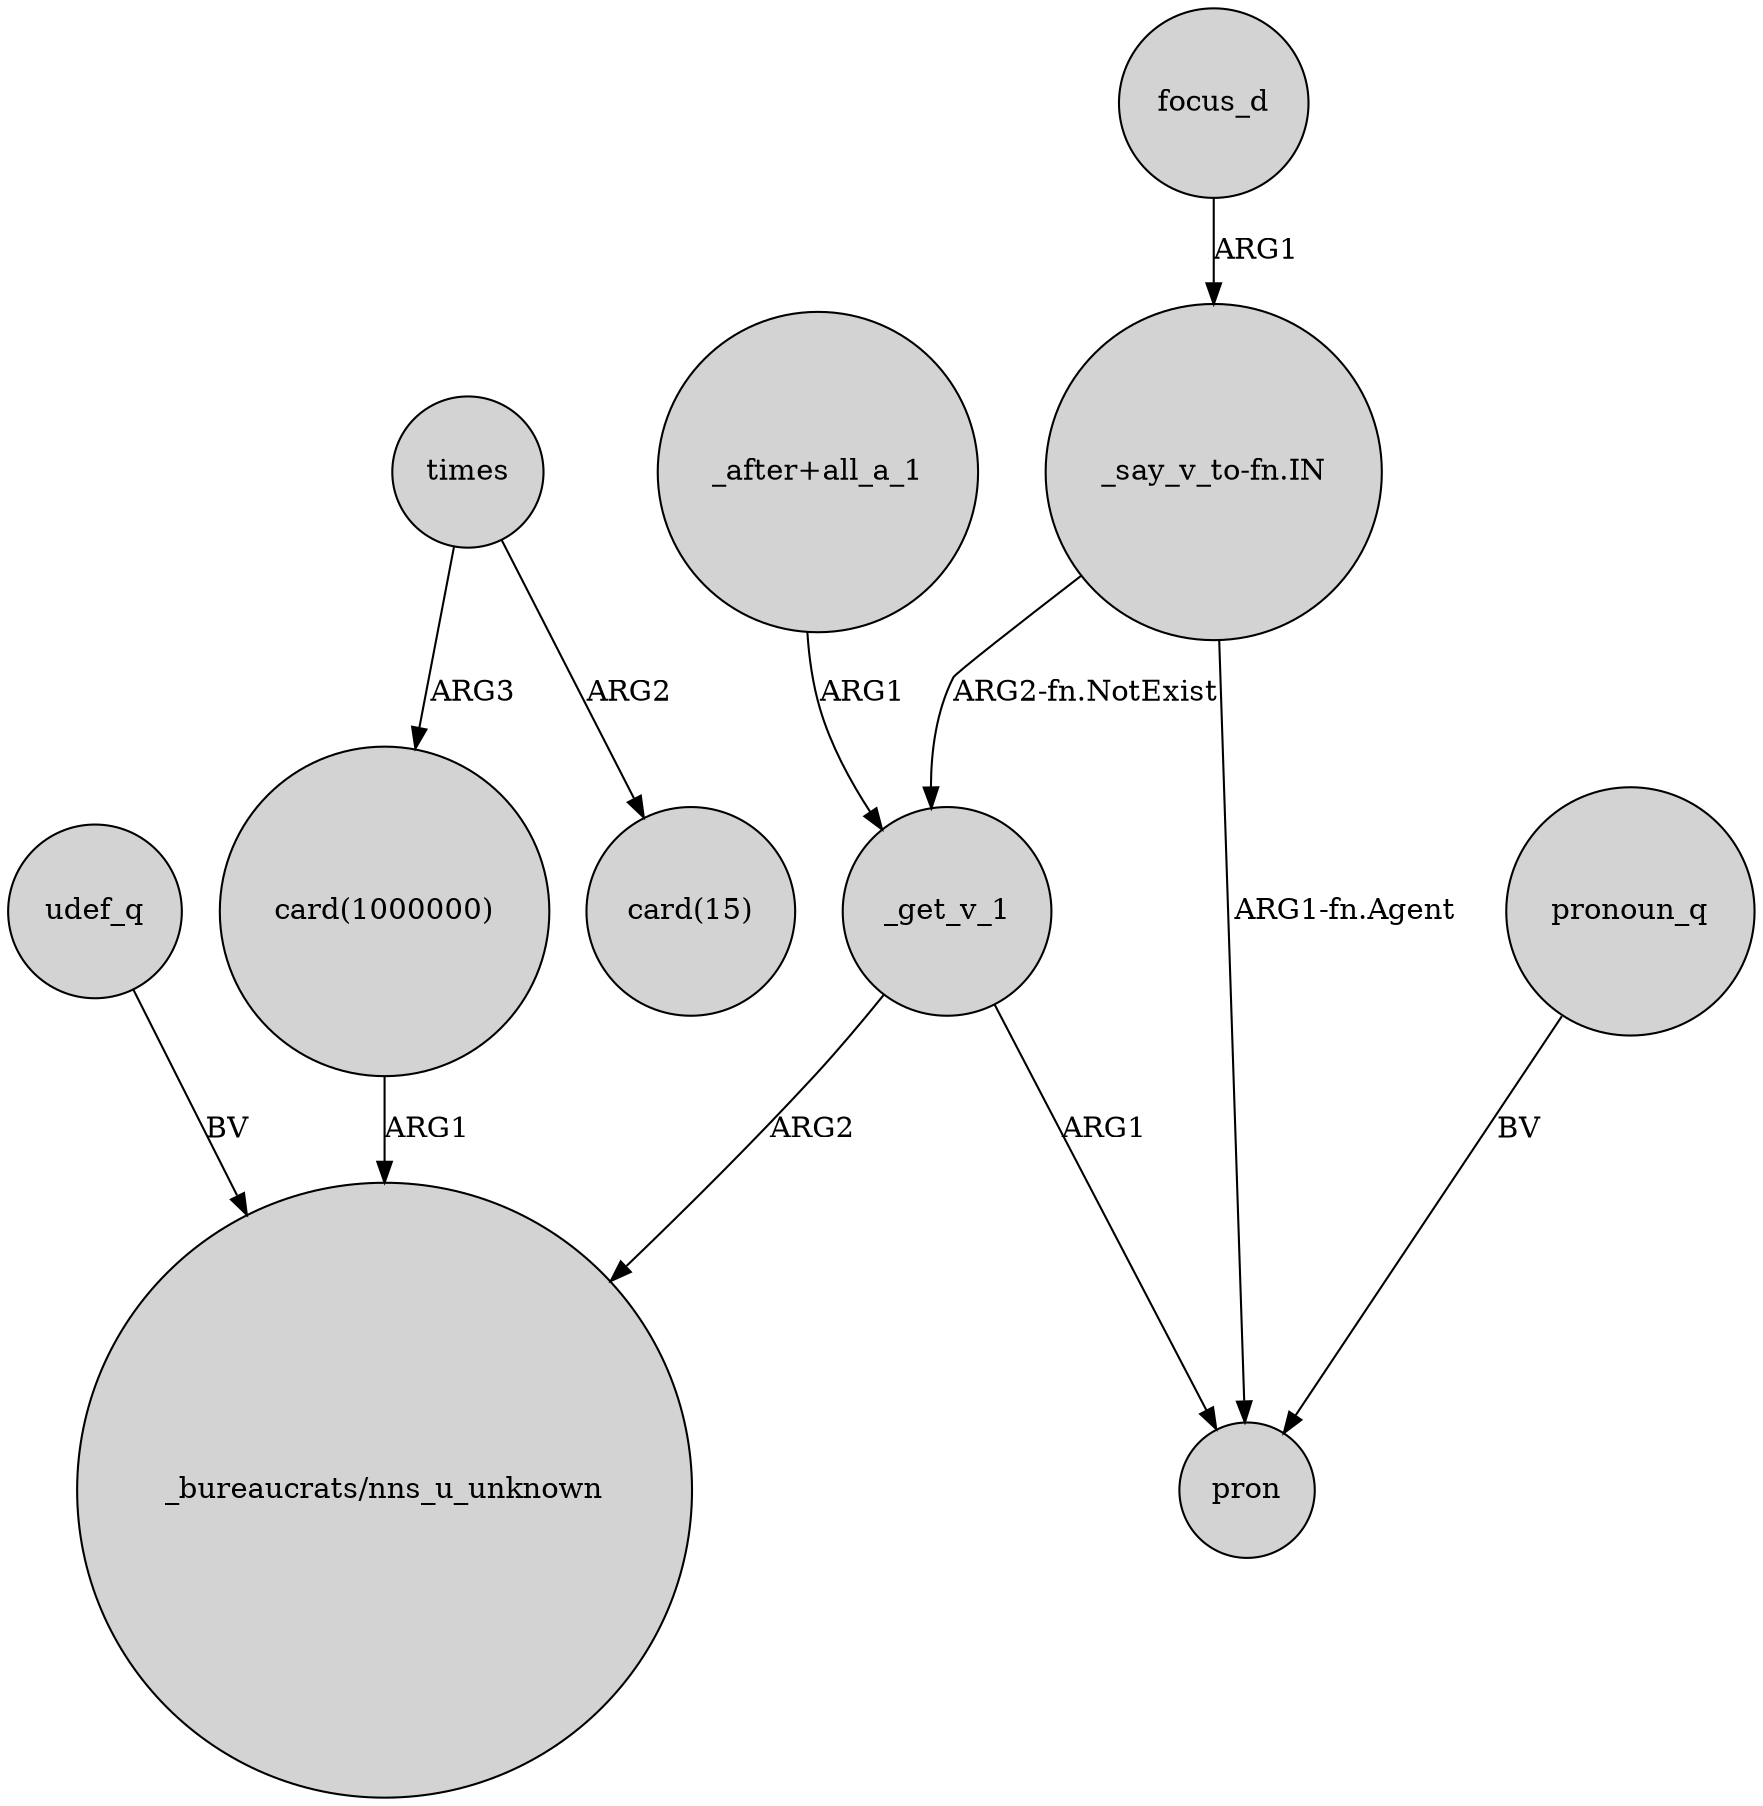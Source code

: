 digraph {
	node [shape=circle style=filled]
	"_after+all_a_1" -> _get_v_1 [label=ARG1]
	times -> "card(15)" [label=ARG2]
	"card(1000000)" -> "_bureaucrats/nns_u_unknown" [label=ARG1]
	times -> "card(1000000)" [label=ARG3]
	"_say_v_to-fn.IN" -> _get_v_1 [label="ARG2-fn.NotExist"]
	_get_v_1 -> "_bureaucrats/nns_u_unknown" [label=ARG2]
	udef_q -> "_bureaucrats/nns_u_unknown" [label=BV]
	_get_v_1 -> pron [label=ARG1]
	focus_d -> "_say_v_to-fn.IN" [label=ARG1]
	"_say_v_to-fn.IN" -> pron [label="ARG1-fn.Agent"]
	pronoun_q -> pron [label=BV]
}
